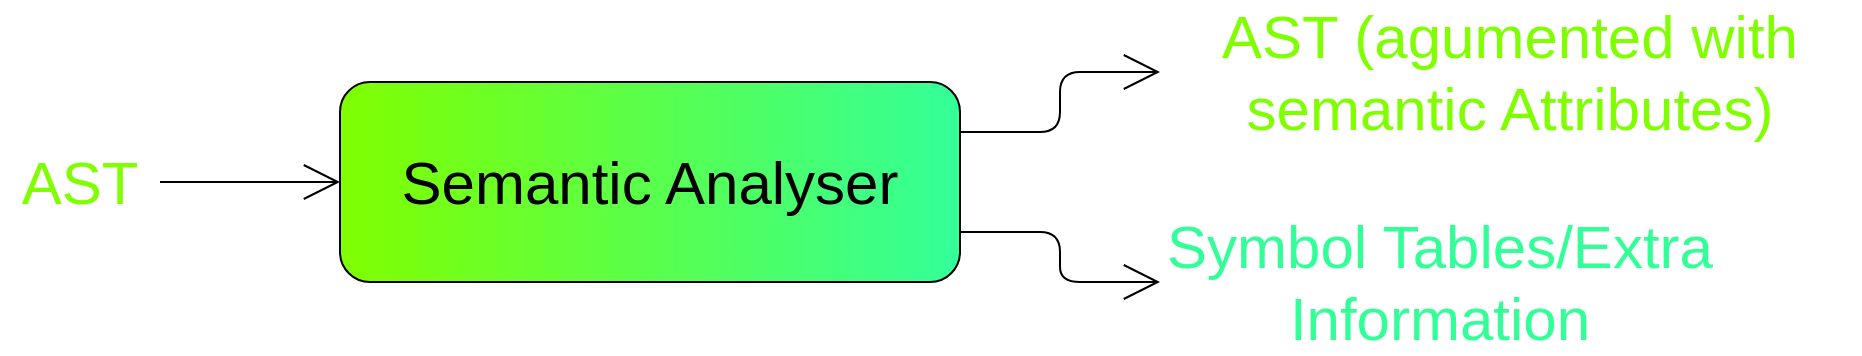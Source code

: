 <mxfile>
    <diagram id="K2yTUbwiFysPQzPlMyUt" name="Page-1">
        <mxGraphModel dx="1141" dy="2462" grid="1" gridSize="10" guides="1" tooltips="1" connect="1" arrows="1" fold="1" page="1" pageScale="1" pageWidth="850" pageHeight="1100" math="0" shadow="0">
            <root>
                <mxCell id="0"/>
                <mxCell id="1" parent="0"/>
                <mxCell id="9" value="Semantic Analyser" style="rounded=1;whiteSpace=wrap;html=1;fontSize=30;gradientColor=#80FF00;gradientDirection=west;fillColor=#33FF99;" vertex="1" parent="1">
                    <mxGeometry x="200" y="40" width="310" height="100" as="geometry"/>
                </mxCell>
                <mxCell id="10" value="AST" style="text;html=1;strokeColor=none;fillColor=none;align=center;verticalAlign=middle;whiteSpace=wrap;rounded=0;fontSize=30;fontColor=#80FF00;" vertex="1" parent="1">
                    <mxGeometry x="30" y="65" width="80" height="50" as="geometry"/>
                </mxCell>
                <mxCell id="12" style="edgeStyle=none;html=1;exitX=1;exitY=0.5;exitDx=0;exitDy=0;entryX=0;entryY=0.5;entryDx=0;entryDy=0;fontSize=30;fontColor=#80FF00;endArrow=open;endFill=0;endSize=16;" edge="1" parent="1" source="10" target="9">
                    <mxGeometry relative="1" as="geometry">
                        <mxPoint x="160" y="110" as="sourcePoint"/>
                        <mxPoint x="160" y="155" as="targetPoint"/>
                    </mxGeometry>
                </mxCell>
                <mxCell id="13" value="&lt;font&gt;Symbol Tables/Extra Information&lt;/font&gt;" style="text;html=1;strokeColor=none;fillColor=none;align=center;verticalAlign=middle;whiteSpace=wrap;rounded=0;fontSize=30;fontColor=#33FF99;" vertex="1" parent="1">
                    <mxGeometry x="610" y="115" width="280" height="50" as="geometry"/>
                </mxCell>
                <mxCell id="14" value="AST (agumented with semantic Attributes)" style="text;html=1;strokeColor=none;fillColor=none;align=center;verticalAlign=middle;whiteSpace=wrap;rounded=0;fontSize=30;fontColor=#80FF00;" vertex="1" parent="1">
                    <mxGeometry x="610" y="10" width="350" height="50" as="geometry"/>
                </mxCell>
                <mxCell id="16" style="edgeStyle=orthogonalEdgeStyle;html=1;exitX=1;exitY=0.25;exitDx=0;exitDy=0;entryX=0;entryY=0.5;entryDx=0;entryDy=0;fontSize=30;fontColor=#80FF00;endArrow=open;endFill=0;endSize=16;" edge="1" parent="1" source="9" target="14">
                    <mxGeometry relative="1" as="geometry">
                        <mxPoint x="530" y="60" as="sourcePoint"/>
                        <mxPoint x="620" y="60" as="targetPoint"/>
                    </mxGeometry>
                </mxCell>
                <mxCell id="17" style="edgeStyle=orthogonalEdgeStyle;html=1;exitX=1;exitY=0.75;exitDx=0;exitDy=0;entryX=0;entryY=0.5;entryDx=0;entryDy=0;fontSize=30;fontColor=#80FF00;endArrow=open;endFill=0;endSize=16;" edge="1" parent="1" source="9" target="13">
                    <mxGeometry relative="1" as="geometry">
                        <mxPoint x="520" y="75" as="sourcePoint"/>
                        <mxPoint x="675" y="50" as="targetPoint"/>
                    </mxGeometry>
                </mxCell>
            </root>
        </mxGraphModel>
    </diagram>
</mxfile>